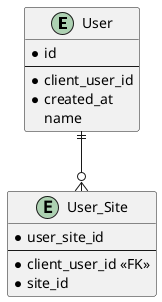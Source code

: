@startuml
entity User {
  * id
  --
  * client_user_id
  * created_at
  name
}

entity User_Site {
   * user_site_id
   --
   * client_user_id <<FK>>
   * site_id
}

User ||--o{ User_Site
@enduml